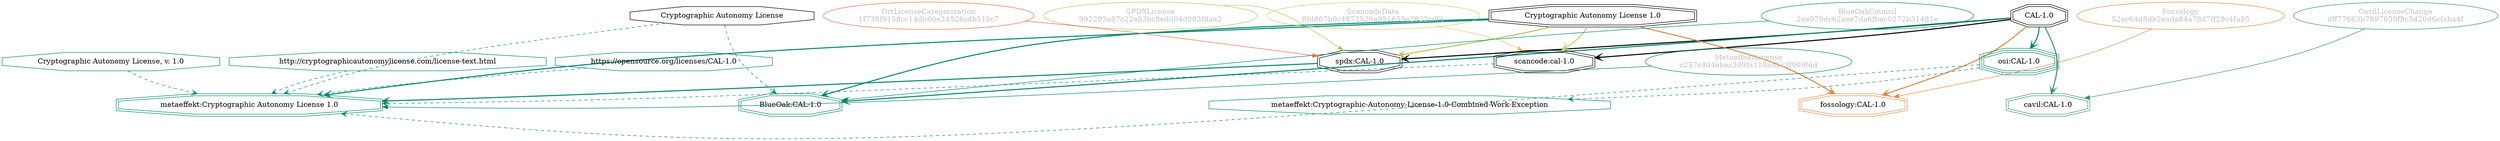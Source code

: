 strict digraph {
    node [shape=box];
    graph [splines=curved];
    757 [label="SPDXLicense\n992293a87c22e83bc8edd04d003f8aa2"
        ,fontcolor=gray
        ,color="#b8bf62"
        ,fillcolor="beige;1"
        ,shape=ellipse];
    758 [label="spdx:CAL-1.0"
        ,shape=doubleoctagon];
    759 [label="CAL-1.0"
        ,shape=doubleoctagon];
    760 [label="Cryptographic Autonomy License 1.0"
        ,shape=doubleoctagon];
    9239 [label="BlueOakCouncil\n2ee979dc62aee7da6fbac0272b31481e"
         ,fontcolor=gray
         ,color="#00876c"
         ,fillcolor="beige;1"
         ,shape=ellipse];
    9240 [label="BlueOak:CAL-1.0"
         ,color="#00876c"
         ,shape=doubleoctagon];
    9241 [label="Cryptographic Autonomy License"
         ,shape=octagon];
    13101 [label="ScancodeData\n8fd867b0c4872526a951655e2922cdf4"
          ,fontcolor=gray
          ,color="#dac767"
          ,fillcolor="beige;1"
          ,shape=ellipse];
    13102 [label="scancode:cal-1.0"
          ,shape=doubleoctagon];
    28081 [label="Fossology\n52ac64d8db2eada84a78d7ff29c4fa55"
          ,fontcolor=gray
          ,color="#e18745"
          ,fillcolor="beige;1"
          ,shape=ellipse];
    28082 [label="fossology:CAL-1.0"
          ,color="#e18745"
          ,shape=doubleoctagon];
    28558 [label="OrtLicenseCategorization\n1f738f9158cc14db60e24526cdb51bc7"
          ,fontcolor=gray
          ,color="#e06f45"
          ,fillcolor="beige;1"
          ,shape=ellipse];
    36523 [label="CavilLicenseChange\ndff77663b7897050f8c5d20d6cfaba4f"
          ,fontcolor=gray
          ,color="#379469"
          ,fillcolor="beige;1"
          ,shape=ellipse];
    36524 [label="cavil:CAL-1.0"
          ,color="#379469"
          ,shape=doubleoctagon];
    39977 [label="MetaeffektLicense\nc257c404ebec309fa110ab1c3f909fdd"
          ,fontcolor=gray
          ,color="#00876c"
          ,fillcolor="beige;1"
          ,shape=ellipse];
    39978 [label="metaeffekt:Cryptographic Autonomy License 1.0"
          ,color="#00876c"
          ,shape=doubleoctagon];
    39979 [label="Cryptographic Autonomy License, v. 1.0"
          ,color="#00876c"
          ,shape=octagon];
    39980 [label="http://cryptographicautonomylicense.com/license-text.html"
          ,color="#00876c"
          ,shape=octagon];
    39982 [label="https://opensource.org/licenses/CAL-1.0"
          ,color="#00876c"
          ,shape=octagon];
    39984 [label="osi:CAL-1.0"
          ,color="#00876c"
          ,shape=tripleoctagon];
    39986 [label="metaeffekt:Cryptographic-Autonomy-License-1.0-Combined-Work-Exception"
          ,color="#00876c"
          ,shape=octagon];
    757 -> 758 [weight=0.5
               ,color="#b8bf62"];
    758 -> 39978 [style=bold
                 ,arrowhead=vee
                 ,weight=0.7
                 ,color="#00876c"];
    759 -> 758 [style=bold
               ,arrowhead=vee
               ,weight=0.7];
    759 -> 9240 [style=bold
                ,arrowhead=vee
                ,weight=0.7
                ,color="#00876c"];
    759 -> 13102 [style=bold
                 ,arrowhead=vee
                 ,weight=0.7];
    759 -> 28082 [style=bold
                 ,arrowhead=vee
                 ,weight=0.7
                 ,color="#e18745"];
    759 -> 36524 [style=bold
                 ,arrowhead=vee
                 ,weight=0.7
                 ,color="#379469"];
    759 -> 36524 [style=bold
                 ,arrowhead=vee
                 ,weight=0.7
                 ,color="#379469"];
    759 -> 39984 [style=bold
                 ,arrowhead=vee
                 ,weight=0.7
                 ,color="#00876c"];
    760 -> 758 [style=bold
               ,arrowhead=vee
               ,weight=0.7
               ,color="#b8bf62"];
    760 -> 9240 [style=bold
                ,arrowhead=vee
                ,weight=0.7
                ,color="#00876c"];
    760 -> 13102 [style=bold
                 ,arrowhead=vee
                 ,weight=0.7
                 ,color="#dac767"];
    760 -> 28082 [style=bold
                 ,arrowhead=vee
                 ,weight=0.7
                 ,color="#e18745"];
    760 -> 39978 [style=bold
                 ,arrowhead=vee
                 ,weight=0.7
                 ,color="#00876c"];
    760 -> 39978 [style=bold
                 ,arrowhead=vee
                 ,weight=0.7
                 ,color="#00876c"];
    9239 -> 9240 [weight=0.5
                 ,color="#00876c"];
    9241 -> 9240 [style=dashed
                 ,arrowhead=vee
                 ,weight=0.5
                 ,color="#00876c"];
    9241 -> 39978 [style=dashed
                  ,arrowhead=vee
                  ,weight=0.5
                  ,color="#00876c"];
    13101 -> 13102 [weight=0.5
                   ,color="#dac767"];
    13102 -> 39978 [style=dashed
                   ,arrowhead=vee
                   ,weight=0.5
                   ,color="#00876c"];
    28081 -> 28082 [weight=0.5
                   ,color="#e18745"];
    28558 -> 758 [weight=0.5
                 ,color="#e06f45"];
    36523 -> 36524 [weight=0.5
                   ,color="#379469"];
    39977 -> 39978 [weight=0.5
                   ,color="#00876c"];
    39979 -> 39978 [style=dashed
                   ,arrowhead=vee
                   ,weight=0.5
                   ,color="#00876c"];
    39980 -> 39978 [style=dashed
                   ,arrowhead=vee
                   ,weight=0.5
                   ,color="#00876c"];
    39982 -> 39978 [style=dashed
                   ,arrowhead=vee
                   ,weight=0.5
                   ,color="#00876c"];
    39984 -> 39978 [style=dashed
                   ,arrowhead=vee
                   ,weight=0.5
                   ,color="#00876c"];
    39984 -> 39986 [style=dashed
                   ,arrowhead=vee
                   ,weight=0.5
                   ,color="#00876c"];
}
